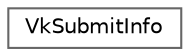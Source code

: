 digraph "类继承关系图"
{
 // LATEX_PDF_SIZE
  bgcolor="transparent";
  edge [fontname=Helvetica,fontsize=10,labelfontname=Helvetica,labelfontsize=10];
  node [fontname=Helvetica,fontsize=10,shape=box,height=0.2,width=0.4];
  rankdir="LR";
  Node0 [id="Node000000",label="VkSubmitInfo",height=0.2,width=0.4,color="grey40", fillcolor="white", style="filled",URL="$struct_vk_submit_info.html",tooltip=" "];
}
